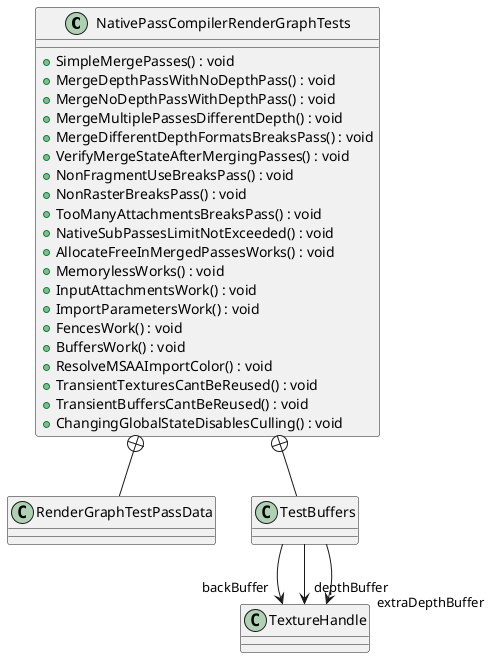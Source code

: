 @startuml
class NativePassCompilerRenderGraphTests {
    + SimpleMergePasses() : void
    + MergeDepthPassWithNoDepthPass() : void
    + MergeNoDepthPassWithDepthPass() : void
    + MergeMultiplePassesDifferentDepth() : void
    + MergeDifferentDepthFormatsBreaksPass() : void
    + VerifyMergeStateAfterMergingPasses() : void
    + NonFragmentUseBreaksPass() : void
    + NonRasterBreaksPass() : void
    + TooManyAttachmentsBreaksPass() : void
    + NativeSubPassesLimitNotExceeded() : void
    + AllocateFreeInMergedPassesWorks() : void
    + MemorylessWorks() : void
    + InputAttachmentsWork() : void
    + ImportParametersWork() : void
    + FencesWork() : void
    + BuffersWork() : void
    + ResolveMSAAImportColor() : void
    + TransientTexturesCantBeReused() : void
    + TransientBuffersCantBeReused() : void
    + ChangingGlobalStateDisablesCulling() : void
}
class RenderGraphTestPassData {
}
class TestBuffers {
}
NativePassCompilerRenderGraphTests +-- RenderGraphTestPassData
NativePassCompilerRenderGraphTests +-- TestBuffers
TestBuffers --> "backBuffer" TextureHandle
TestBuffers --> "depthBuffer" TextureHandle
TestBuffers --> "extraDepthBuffer" TextureHandle
@enduml

